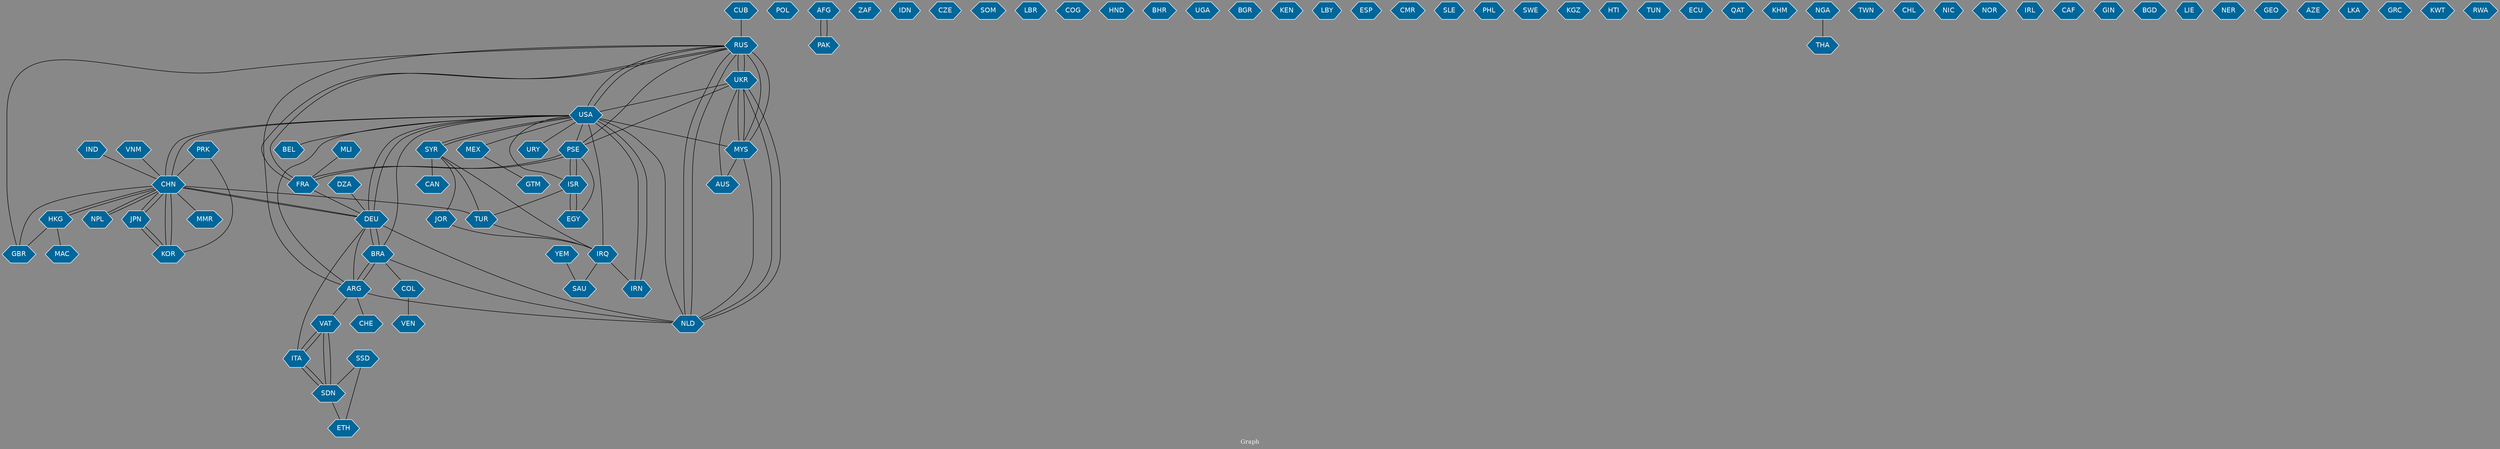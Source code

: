 // Countries together in item graph
graph {
	graph [bgcolor="#888888" fontcolor=white fontsize=12 label="Graph" outputorder=edgesfirst overlap=prism]
	node [color=white fillcolor="#006699" fontcolor=white fontname=Helvetica shape=hexagon style=filled]
	edge [arrowhead=open color=black fontcolor=white fontname=Courier fontsize=12]
		RUS [label=RUS]
		EGY [label=EGY]
		ISR [label=ISR]
		IRQ [label=IRQ]
		CHN [label=CHN]
		POL [label=POL]
		IRN [label=IRN]
		UKR [label=UKR]
		PSE [label=PSE]
		GBR [label=GBR]
		JPN [label=JPN]
		AFG [label=AFG]
		MYS [label=MYS]
		USA [label=USA]
		FRA [label=FRA]
		ZAF [label=ZAF]
		SYR [label=SYR]
		TUR [label=TUR]
		HKG [label=HKG]
		MMR [label=MMR]
		DEU [label=DEU]
		PAK [label=PAK]
		KOR [label=KOR]
		BRA [label=BRA]
		IDN [label=IDN]
		CZE [label=CZE]
		MEX [label=MEX]
		AUS [label=AUS]
		SOM [label=SOM]
		LBR [label=LBR]
		COG [label=COG]
		ITA [label=ITA]
		VAT [label=VAT]
		SDN [label=SDN]
		HND [label=HND]
		BHR [label=BHR]
		IND [label=IND]
		ARG [label=ARG]
		UGA [label=UGA]
		NLD [label=NLD]
		BGR [label=BGR]
		KEN [label=KEN]
		LBY [label=LBY]
		ESP [label=ESP]
		PRK [label=PRK]
		CMR [label=CMR]
		SLE [label=SLE]
		SAU [label=SAU]
		PHL [label=PHL]
		COL [label=COL]
		CAN [label=CAN]
		SWE [label=SWE]
		VEN [label=VEN]
		JOR [label=JOR]
		YEM [label=YEM]
		KGZ [label=KGZ]
		HTI [label=HTI]
		URY [label=URY]
		TUN [label=TUN]
		ECU [label=ECU]
		QAT [label=QAT]
		KHM [label=KHM]
		NGA [label=NGA]
		DZA [label=DZA]
		CUB [label=CUB]
		TWN [label=TWN]
		BEL [label=BEL]
		CHL [label=CHL]
		MLI [label=MLI]
		NIC [label=NIC]
		SSD [label=SSD]
		ETH [label=ETH]
		NOR [label=NOR]
		IRL [label=IRL]
		CAF [label=CAF]
		CHE [label=CHE]
		GIN [label=GIN]
		BGD [label=BGD]
		LIE [label=LIE]
		THA [label=THA]
		NER [label=NER]
		VNM [label=VNM]
		NPL [label=NPL]
		GEO [label=GEO]
		AZE [label=AZE]
		LKA [label=LKA]
		GRC [label=GRC]
		MAC [label=MAC]
		GTM [label=GTM]
		KWT [label=KWT]
		RWA [label=RWA]
			SYR -- TUR [weight=1]
			HKG -- GBR [weight=1]
			SSD -- ETH [weight=1]
			CHN -- NPL [weight=2]
			PRK -- CHN [weight=2]
			ARG -- USA [weight=1]
			CHN -- TUR [weight=1]
			SDN -- ETH [weight=1]
			MYS -- RUS [weight=2]
			UKR -- AUS [weight=1]
			MLI -- FRA [weight=1]
			ARG -- RUS [weight=1]
			SDN -- ITA [weight=2]
			ARG -- VAT [weight=1]
			CHN -- DEU [weight=2]
			IND -- CHN [weight=1]
			VNM -- CHN [weight=1]
			ARG -- DEU [weight=3]
			RUS -- MYS [weight=4]
			JPN -- CHN [weight=1]
			CHN -- HKG [weight=1]
			DZA -- DEU [weight=1]
			USA -- IRN [weight=3]
			UKR -- MYS [weight=9]
			CUB -- RUS [weight=2]
			JOR -- IRQ [weight=1]
			USA -- BEL [weight=1]
			IRQ -- IRN [weight=1]
			CHN -- USA [weight=2]
			EGY -- PSE [weight=2]
			CHN -- GBR [weight=1]
			EGY -- ISR [weight=2]
			DEU -- CHN [weight=2]
			ISR -- TUR [weight=1]
			COL -- VEN [weight=2]
			USA -- SYR [weight=2]
			NLD -- UKR [weight=1]
			USA -- IRQ [weight=2]
			NPL -- CHN [weight=1]
			CHN -- JPN [weight=4]
			UKR -- USA [weight=1]
			USA -- RUS [weight=1]
			IRQ -- SAU [weight=2]
			PAK -- AFG [weight=1]
			PSE -- ISR [weight=71]
			HKG -- CHN [weight=4]
			RUS -- NLD [weight=2]
			ISR -- USA [weight=1]
			TUR -- IRQ [weight=1]
			GBR -- RUS [weight=1]
			KOR -- CHN [weight=3]
			MYS -- UKR [weight=9]
			USA -- NLD [weight=1]
			FRA -- DEU [weight=1]
			YEM -- SAU [weight=2]
			PSE -- FRA [weight=1]
			ISR -- PSE [weight=83]
			USA -- MYS [weight=2]
			MYS -- AUS [weight=1]
			KOR -- JPN [weight=1]
			NLD -- RUS [weight=2]
			SYR -- JOR [weight=1]
			CHN -- MMR [weight=1]
			MEX -- GTM [weight=1]
			DEU -- NLD [weight=1]
			VAT -- ITA [weight=2]
			USA -- MEX [weight=1]
			PRK -- KOR [weight=2]
			RUS -- UKR [weight=21]
			PSE -- UKR [weight=1]
			FRA -- RUS [weight=1]
			IRN -- USA [weight=2]
			FRA -- PSE [weight=1]
			USA -- PSE [weight=2]
			UKR -- NLD [weight=1]
			ITA -- SDN [weight=1]
			NGA -- THA [weight=1]
			ITA -- DEU [weight=1]
			BRA -- NLD [weight=2]
			USA -- BRA [weight=1]
			CHN -- KOR [weight=5]
			ARG -- NLD [weight=1]
			USA -- DEU [weight=3]
			DEU -- BRA [weight=4]
			ARG -- CHE [weight=1]
			SYR -- USA [weight=1]
			SYR -- IRQ [weight=1]
			PSE -- RUS [weight=1]
			UKR -- RUS [weight=20]
			MYS -- NLD [weight=1]
			RUS -- FRA [weight=1]
			ARG -- BRA [weight=2]
			HKG -- MAC [weight=1]
			JPN -- KOR [weight=1]
			BRA -- COL [weight=1]
			ITA -- VAT [weight=1]
			RUS -- USA [weight=7]
			DEU -- USA [weight=2]
			USA -- CHN [weight=1]
			VAT -- SDN [weight=2]
			USA -- URY [weight=1]
			SYR -- CAN [weight=1]
			ISR -- EGY [weight=4]
			BRA -- ARG [weight=2]
			SSD -- SDN [weight=2]
			SDN -- VAT [weight=1]
			AFG -- PAK [weight=1]
			BRA -- DEU [weight=2]
}